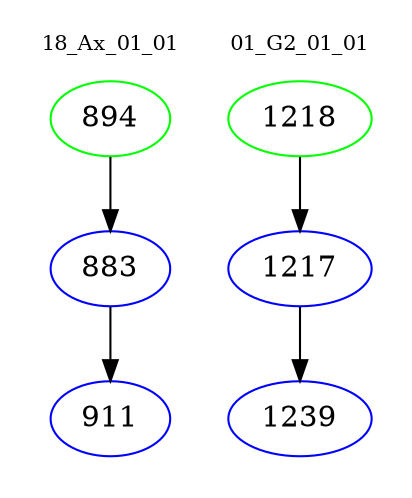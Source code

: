 digraph{
subgraph cluster_0 {
color = white
label = "18_Ax_01_01";
fontsize=10;
T0_894 [label="894", color="green"]
T0_894 -> T0_883 [color="black"]
T0_883 [label="883", color="blue"]
T0_883 -> T0_911 [color="black"]
T0_911 [label="911", color="blue"]
}
subgraph cluster_1 {
color = white
label = "01_G2_01_01";
fontsize=10;
T1_1218 [label="1218", color="green"]
T1_1218 -> T1_1217 [color="black"]
T1_1217 [label="1217", color="blue"]
T1_1217 -> T1_1239 [color="black"]
T1_1239 [label="1239", color="blue"]
}
}
